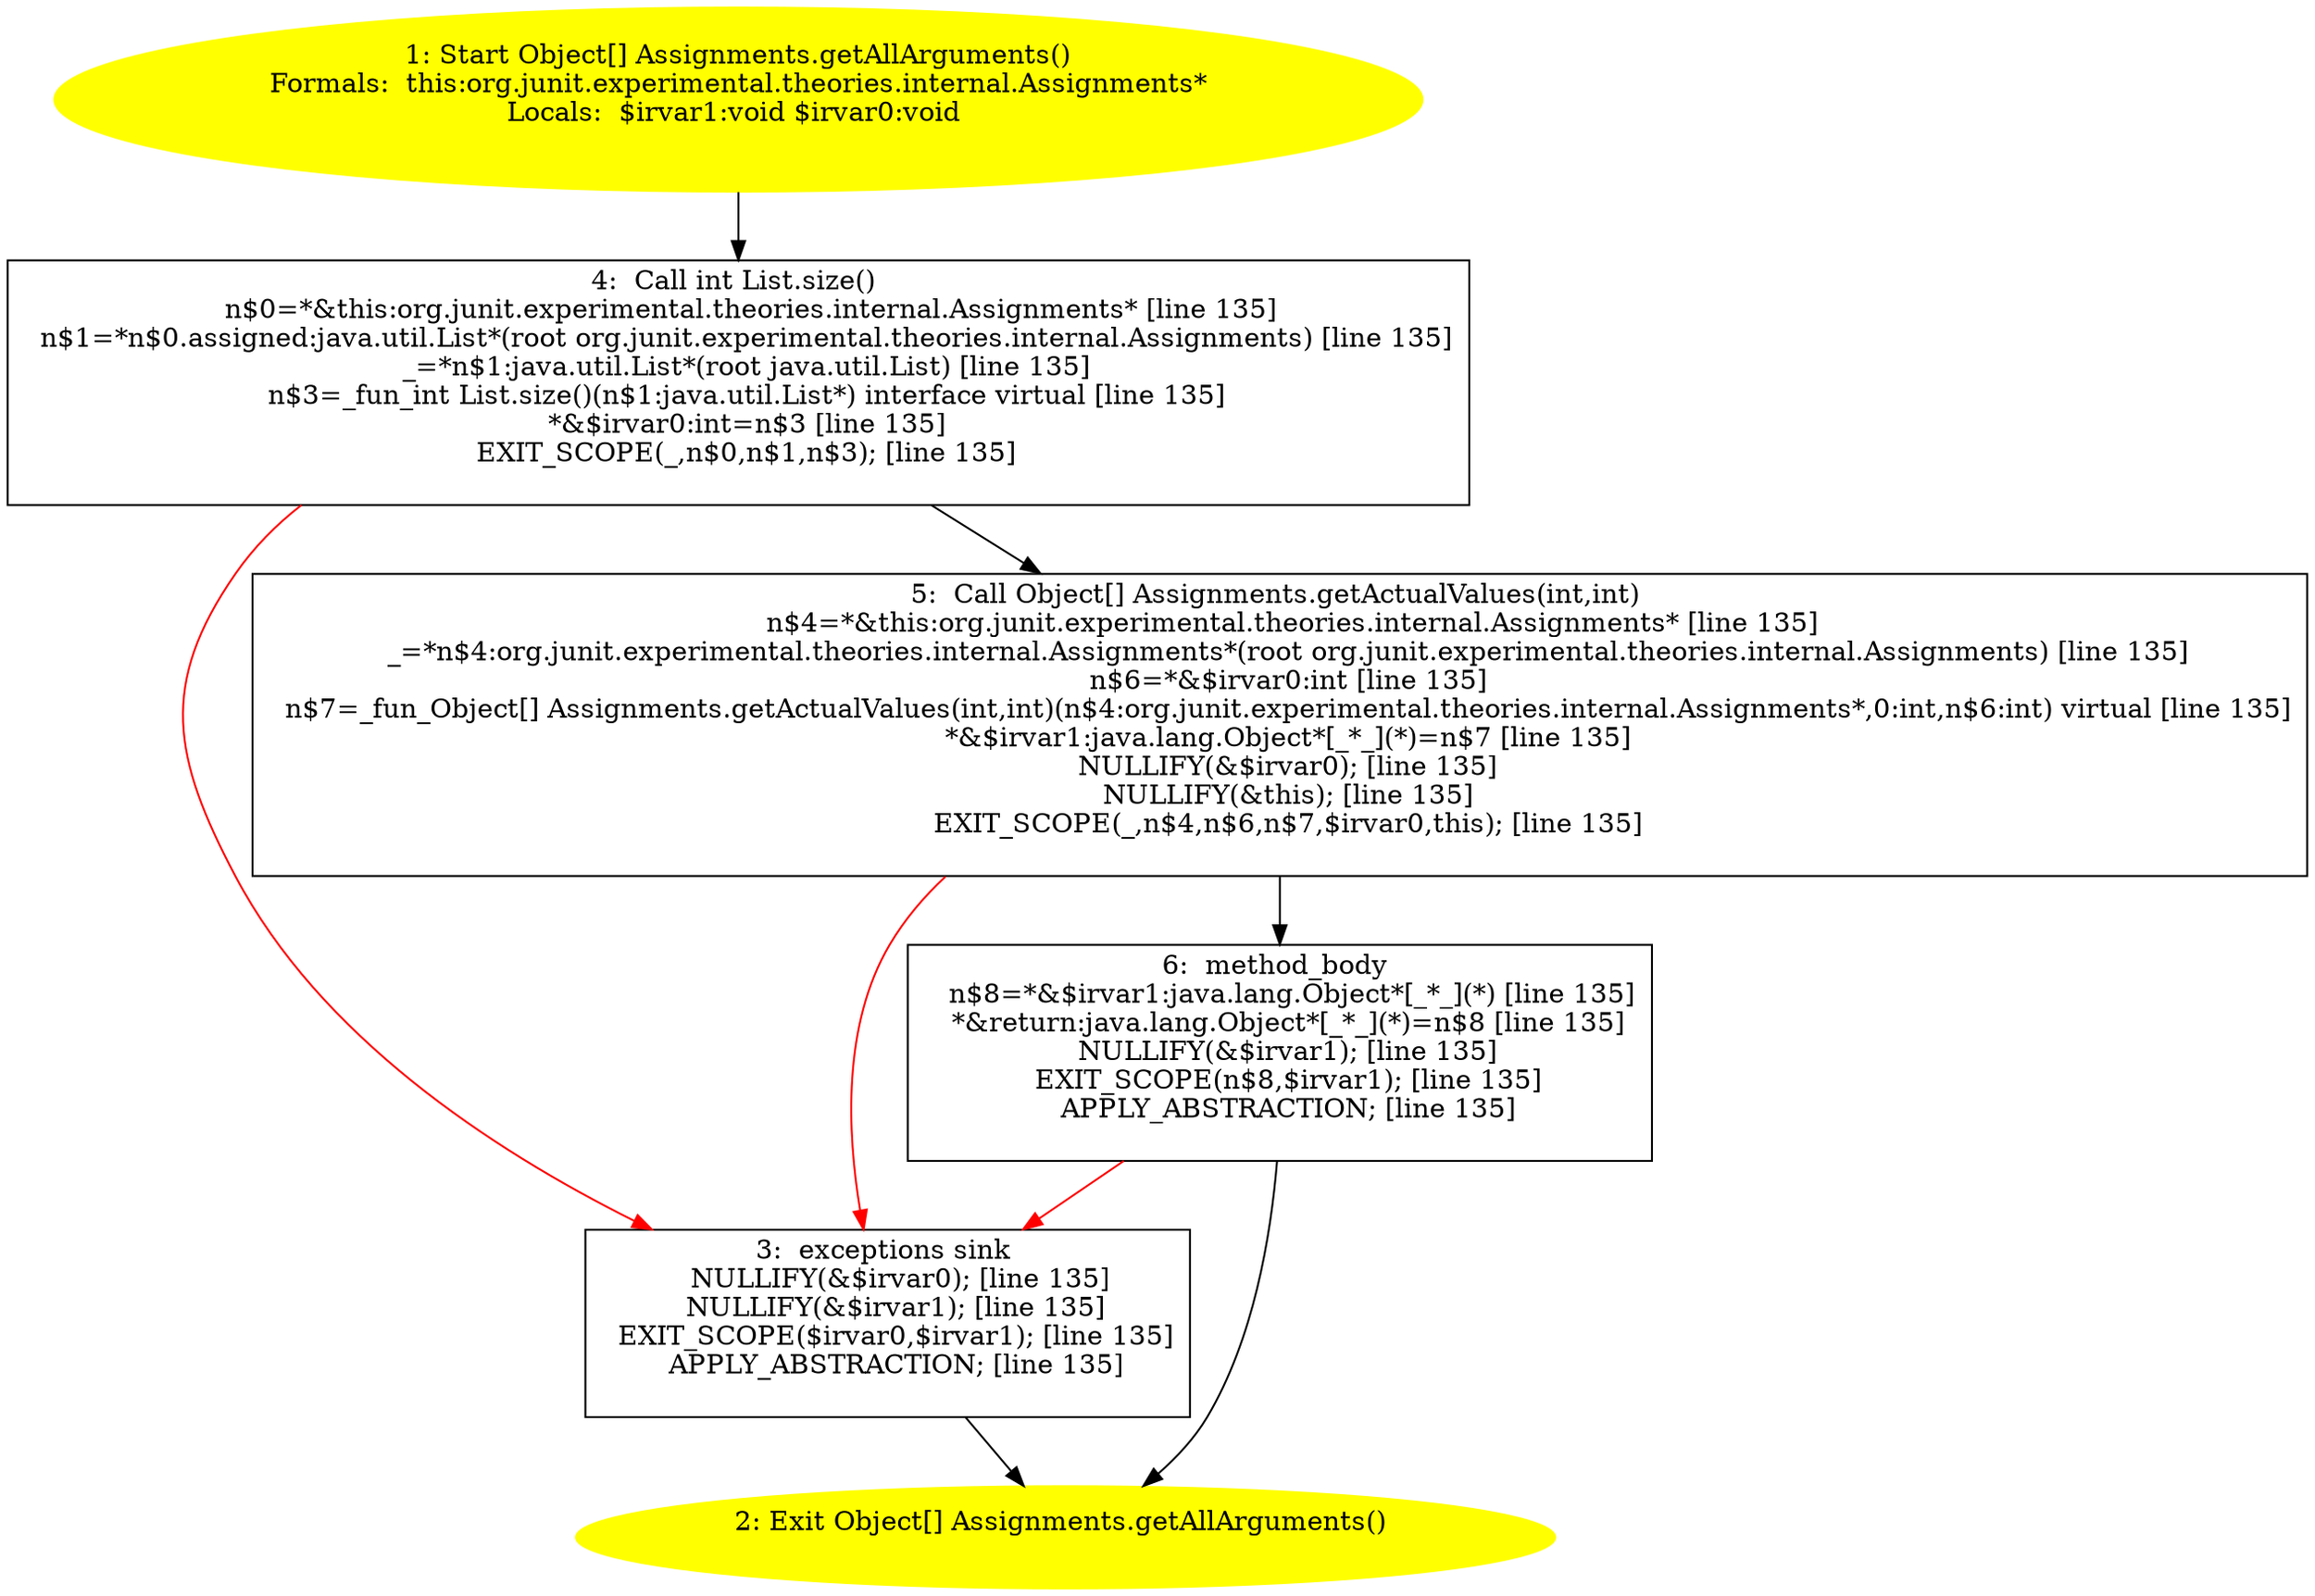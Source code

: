 /* @generated */
digraph cfg {
"org.junit.experimental.theories.internal.Assignments.getAllArguments():java.lang.Object[].fd06a8e78fc579136055f0a2a64a0d92_1" [label="1: Start Object[] Assignments.getAllArguments()\nFormals:  this:org.junit.experimental.theories.internal.Assignments*\nLocals:  $irvar1:void $irvar0:void \n  " color=yellow style=filled]
	

	 "org.junit.experimental.theories.internal.Assignments.getAllArguments():java.lang.Object[].fd06a8e78fc579136055f0a2a64a0d92_1" -> "org.junit.experimental.theories.internal.Assignments.getAllArguments():java.lang.Object[].fd06a8e78fc579136055f0a2a64a0d92_4" ;
"org.junit.experimental.theories.internal.Assignments.getAllArguments():java.lang.Object[].fd06a8e78fc579136055f0a2a64a0d92_2" [label="2: Exit Object[] Assignments.getAllArguments() \n  " color=yellow style=filled]
	

"org.junit.experimental.theories.internal.Assignments.getAllArguments():java.lang.Object[].fd06a8e78fc579136055f0a2a64a0d92_3" [label="3:  exceptions sink \n   NULLIFY(&$irvar0); [line 135]\n  NULLIFY(&$irvar1); [line 135]\n  EXIT_SCOPE($irvar0,$irvar1); [line 135]\n  APPLY_ABSTRACTION; [line 135]\n " shape="box"]
	

	 "org.junit.experimental.theories.internal.Assignments.getAllArguments():java.lang.Object[].fd06a8e78fc579136055f0a2a64a0d92_3" -> "org.junit.experimental.theories.internal.Assignments.getAllArguments():java.lang.Object[].fd06a8e78fc579136055f0a2a64a0d92_2" ;
"org.junit.experimental.theories.internal.Assignments.getAllArguments():java.lang.Object[].fd06a8e78fc579136055f0a2a64a0d92_4" [label="4:  Call int List.size() \n   n$0=*&this:org.junit.experimental.theories.internal.Assignments* [line 135]\n  n$1=*n$0.assigned:java.util.List*(root org.junit.experimental.theories.internal.Assignments) [line 135]\n  _=*n$1:java.util.List*(root java.util.List) [line 135]\n  n$3=_fun_int List.size()(n$1:java.util.List*) interface virtual [line 135]\n  *&$irvar0:int=n$3 [line 135]\n  EXIT_SCOPE(_,n$0,n$1,n$3); [line 135]\n " shape="box"]
	

	 "org.junit.experimental.theories.internal.Assignments.getAllArguments():java.lang.Object[].fd06a8e78fc579136055f0a2a64a0d92_4" -> "org.junit.experimental.theories.internal.Assignments.getAllArguments():java.lang.Object[].fd06a8e78fc579136055f0a2a64a0d92_5" ;
	 "org.junit.experimental.theories.internal.Assignments.getAllArguments():java.lang.Object[].fd06a8e78fc579136055f0a2a64a0d92_4" -> "org.junit.experimental.theories.internal.Assignments.getAllArguments():java.lang.Object[].fd06a8e78fc579136055f0a2a64a0d92_3" [color="red" ];
"org.junit.experimental.theories.internal.Assignments.getAllArguments():java.lang.Object[].fd06a8e78fc579136055f0a2a64a0d92_5" [label="5:  Call Object[] Assignments.getActualValues(int,int) \n   n$4=*&this:org.junit.experimental.theories.internal.Assignments* [line 135]\n  _=*n$4:org.junit.experimental.theories.internal.Assignments*(root org.junit.experimental.theories.internal.Assignments) [line 135]\n  n$6=*&$irvar0:int [line 135]\n  n$7=_fun_Object[] Assignments.getActualValues(int,int)(n$4:org.junit.experimental.theories.internal.Assignments*,0:int,n$6:int) virtual [line 135]\n  *&$irvar1:java.lang.Object*[_*_](*)=n$7 [line 135]\n  NULLIFY(&$irvar0); [line 135]\n  NULLIFY(&this); [line 135]\n  EXIT_SCOPE(_,n$4,n$6,n$7,$irvar0,this); [line 135]\n " shape="box"]
	

	 "org.junit.experimental.theories.internal.Assignments.getAllArguments():java.lang.Object[].fd06a8e78fc579136055f0a2a64a0d92_5" -> "org.junit.experimental.theories.internal.Assignments.getAllArguments():java.lang.Object[].fd06a8e78fc579136055f0a2a64a0d92_6" ;
	 "org.junit.experimental.theories.internal.Assignments.getAllArguments():java.lang.Object[].fd06a8e78fc579136055f0a2a64a0d92_5" -> "org.junit.experimental.theories.internal.Assignments.getAllArguments():java.lang.Object[].fd06a8e78fc579136055f0a2a64a0d92_3" [color="red" ];
"org.junit.experimental.theories.internal.Assignments.getAllArguments():java.lang.Object[].fd06a8e78fc579136055f0a2a64a0d92_6" [label="6:  method_body \n   n$8=*&$irvar1:java.lang.Object*[_*_](*) [line 135]\n  *&return:java.lang.Object*[_*_](*)=n$8 [line 135]\n  NULLIFY(&$irvar1); [line 135]\n  EXIT_SCOPE(n$8,$irvar1); [line 135]\n  APPLY_ABSTRACTION; [line 135]\n " shape="box"]
	

	 "org.junit.experimental.theories.internal.Assignments.getAllArguments():java.lang.Object[].fd06a8e78fc579136055f0a2a64a0d92_6" -> "org.junit.experimental.theories.internal.Assignments.getAllArguments():java.lang.Object[].fd06a8e78fc579136055f0a2a64a0d92_2" ;
	 "org.junit.experimental.theories.internal.Assignments.getAllArguments():java.lang.Object[].fd06a8e78fc579136055f0a2a64a0d92_6" -> "org.junit.experimental.theories.internal.Assignments.getAllArguments():java.lang.Object[].fd06a8e78fc579136055f0a2a64a0d92_3" [color="red" ];
}
